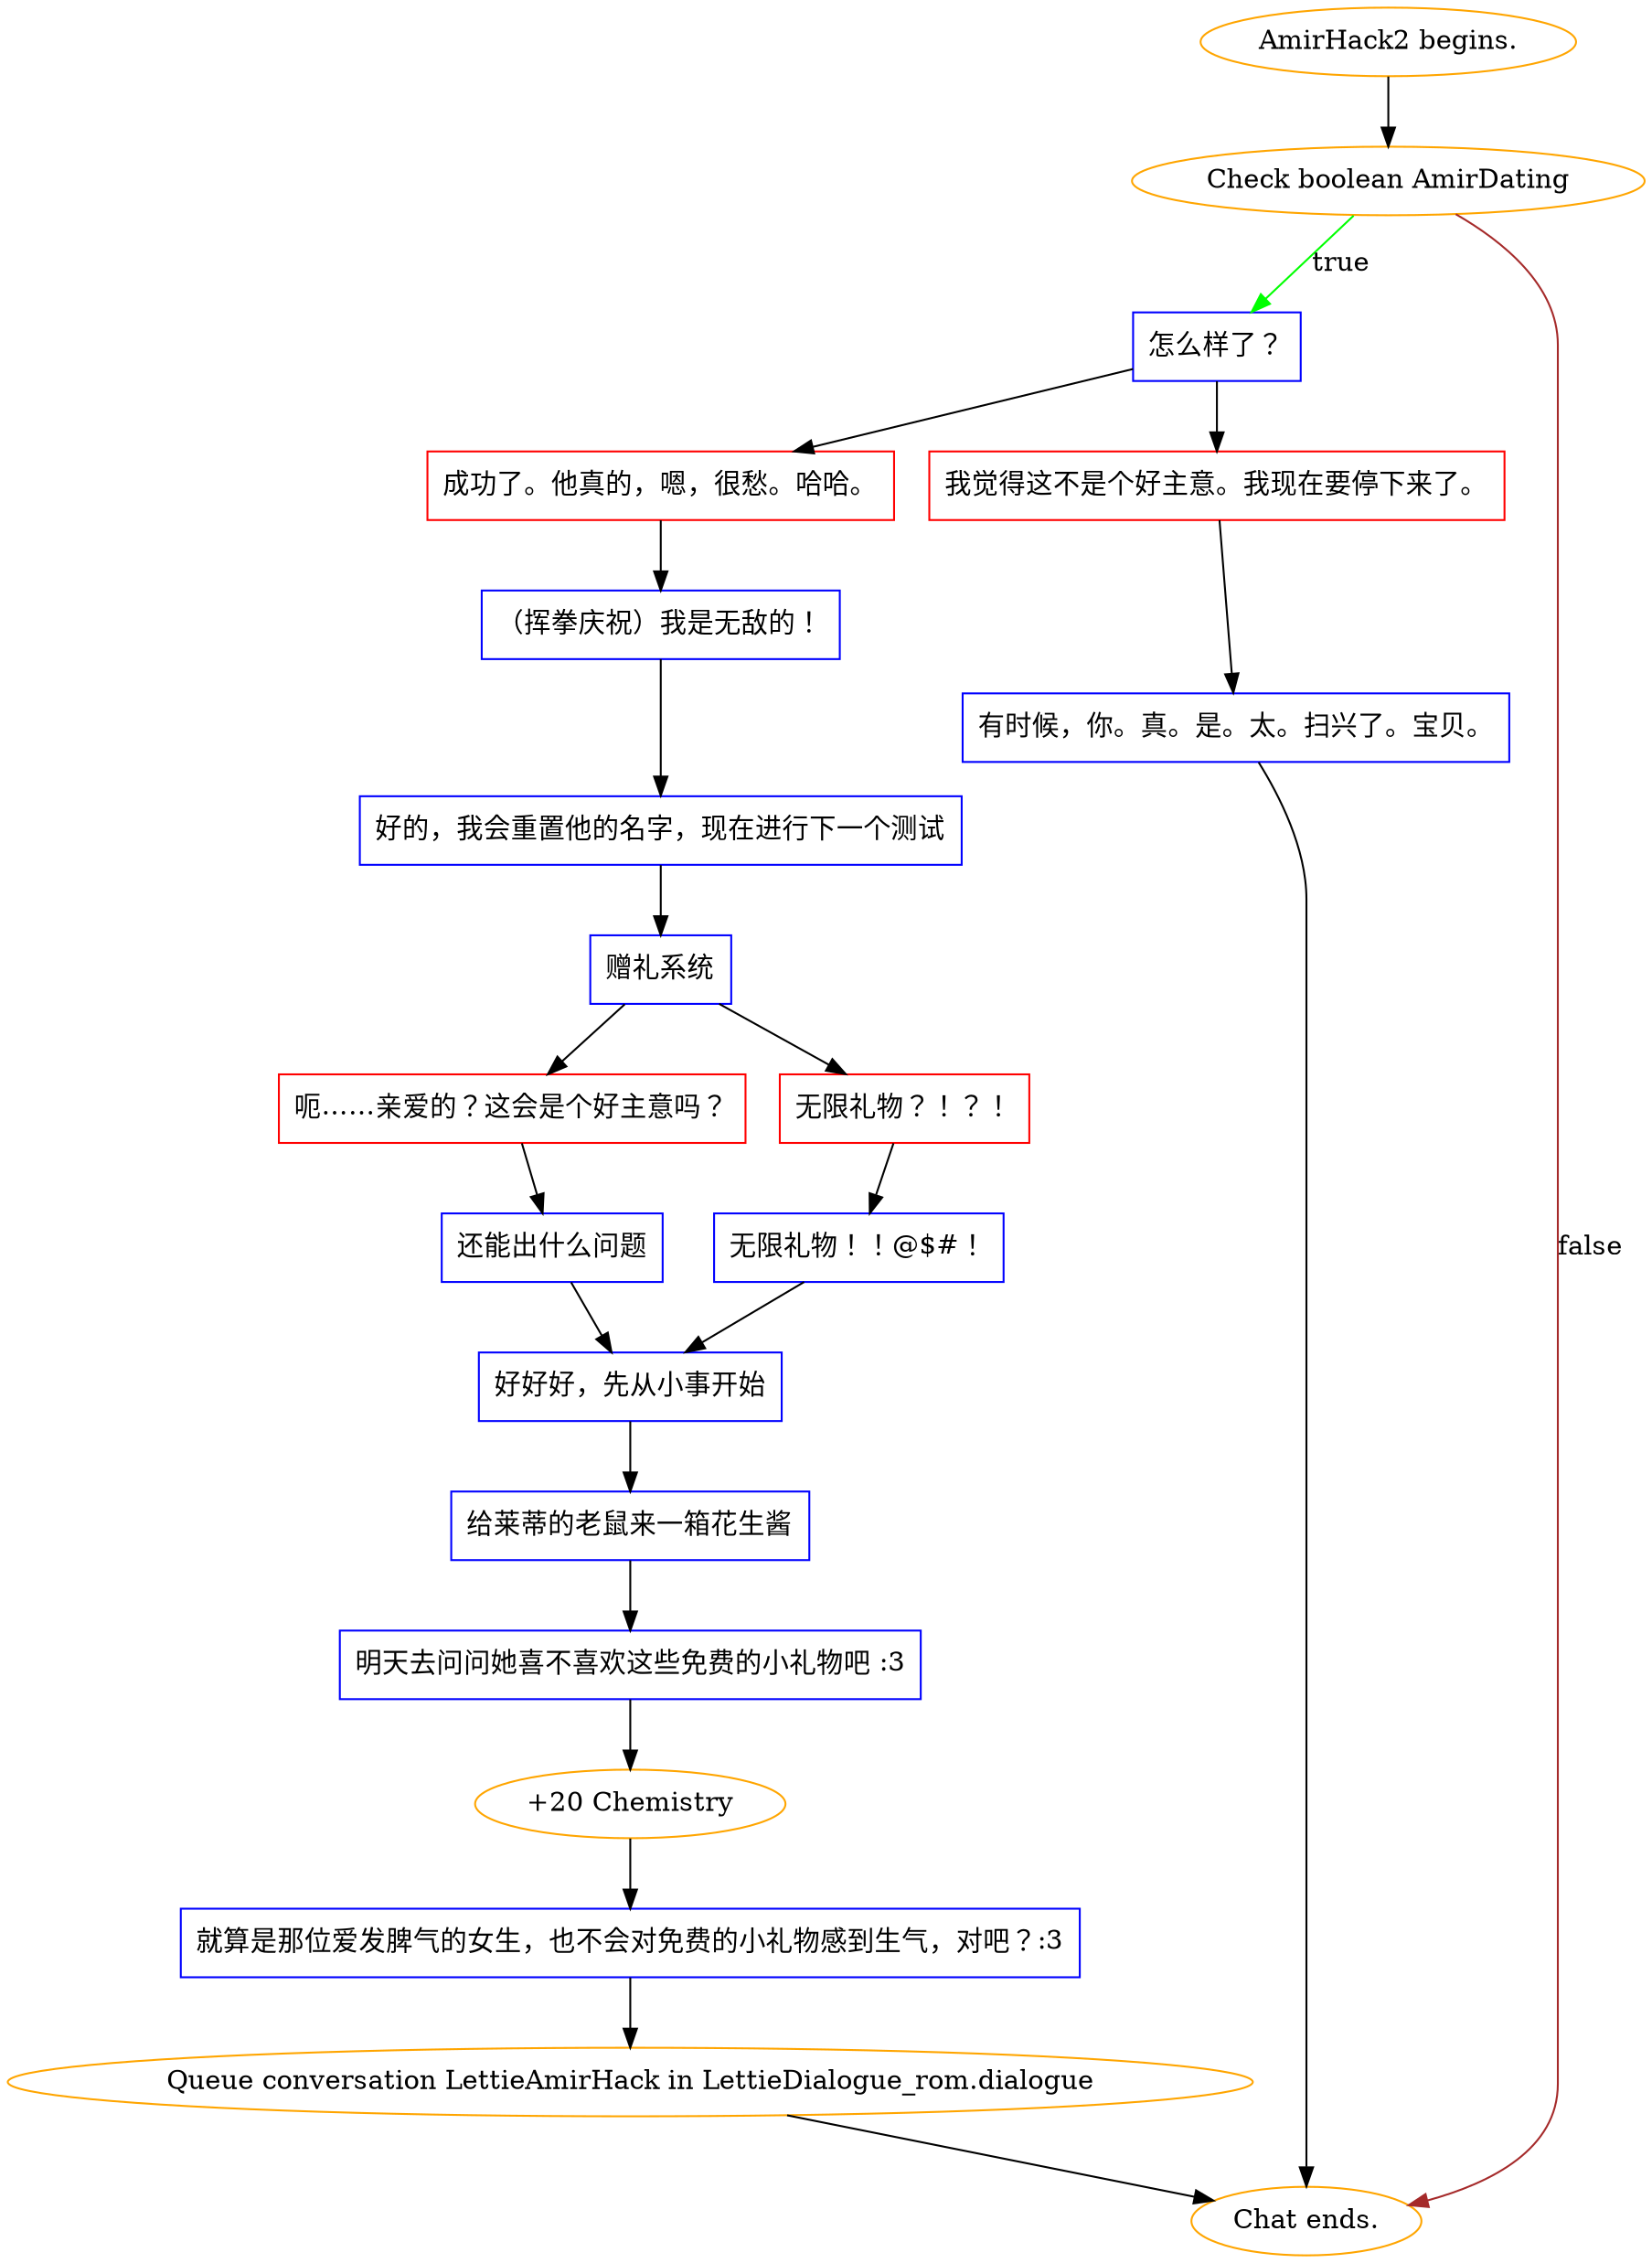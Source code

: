 digraph {
	"AmirHack2 begins." [color=orange];
		"AmirHack2 begins." -> j1974262334;
	j1974262334 [label="Check boolean AmirDating",color=orange];
		j1974262334 -> j1747495265 [label=true,color=green];
		j1974262334 -> "Chat ends." [label=false,color=brown];
	j1747495265 [label="怎么样了？",shape=box,color=blue];
		j1747495265 -> j1342843231;
		j1747495265 -> j3580589252;
	"Chat ends." [color=orange];
	j1342843231 [label="成功了。他真的，嗯，很愁。哈哈。",shape=box,color=red];
		j1342843231 -> j3415521114;
	j3580589252 [label="我觉得这不是个好主意。我现在要停下来了。",shape=box,color=red];
		j3580589252 -> j931132728;
	j3415521114 [label="（挥拳庆祝）我是无敌的！",shape=box,color=blue];
		j3415521114 -> j2966238070;
	j931132728 [label="有时候，你。真。是。太。扫兴了。宝贝。",shape=box,color=blue];
		j931132728 -> "Chat ends.";
	j2966238070 [label="好的，我会重置他的名字，现在进行下一个测试",shape=box,color=blue];
		j2966238070 -> j657706369;
	j657706369 [label="赠礼系统",shape=box,color=blue];
		j657706369 -> j2409269637;
		j657706369 -> j3184398912;
	j2409269637 [label="呃……亲爱的？这会是个好主意吗？",shape=box,color=red];
		j2409269637 -> j2042591621;
	j3184398912 [label="无限礼物？！？！",shape=box,color=red];
		j3184398912 -> j1536620705;
	j2042591621 [label="还能出什么问题",shape=box,color=blue];
		j2042591621 -> j1498562164;
	j1536620705 [label="无限礼物！！@$#！",shape=box,color=blue];
		j1536620705 -> j1498562164;
	j1498562164 [label="好好好，先从小事开始",shape=box,color=blue];
		j1498562164 -> j2398864095;
	j2398864095 [label="给莱蒂的老鼠来一箱花生酱",shape=box,color=blue];
		j2398864095 -> j2946564008;
	j2946564008 [label="明天去问问她喜不喜欢这些免费的小礼物吧 :3",shape=box,color=blue];
		j2946564008 -> j588237784;
	j588237784 [label="+20 Chemistry",color=orange];
		j588237784 -> j1941054614;
	j1941054614 [label="就算是那位爱发脾气的女生，也不会对免费的小礼物感到生气，对吧？:3",shape=box,color=blue];
		j1941054614 -> "Initiate conversation LettieAmirHack in LettieDialogue_rom.dialogue";
	"Initiate conversation LettieAmirHack in LettieDialogue_rom.dialogue" [label="Queue conversation LettieAmirHack in LettieDialogue_rom.dialogue",color=orange];
		"Initiate conversation LettieAmirHack in LettieDialogue_rom.dialogue" -> "Chat ends.";
}